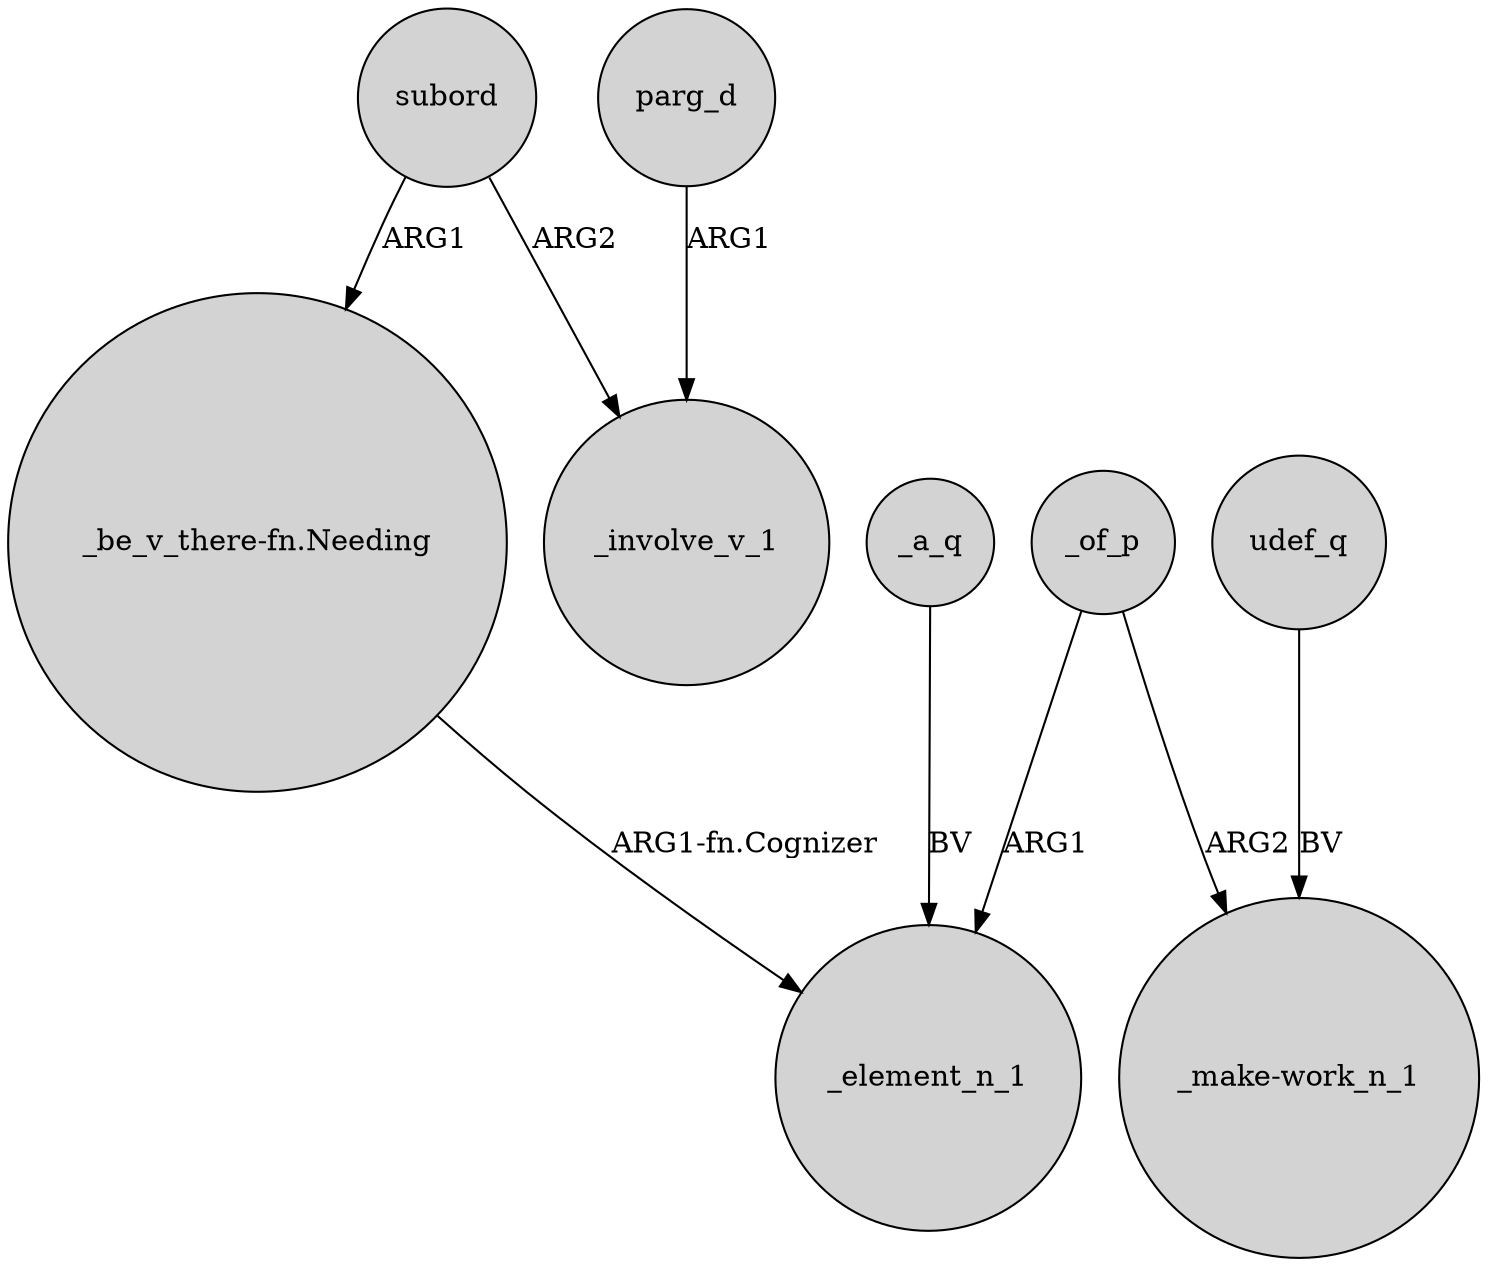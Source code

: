digraph {
	node [shape=circle style=filled]
	subord -> "_be_v_there-fn.Needing" [label=ARG1]
	parg_d -> _involve_v_1 [label=ARG1]
	subord -> _involve_v_1 [label=ARG2]
	_a_q -> _element_n_1 [label=BV]
	"_be_v_there-fn.Needing" -> _element_n_1 [label="ARG1-fn.Cognizer"]
	_of_p -> _element_n_1 [label=ARG1]
	_of_p -> "_make-work_n_1" [label=ARG2]
	udef_q -> "_make-work_n_1" [label=BV]
}
